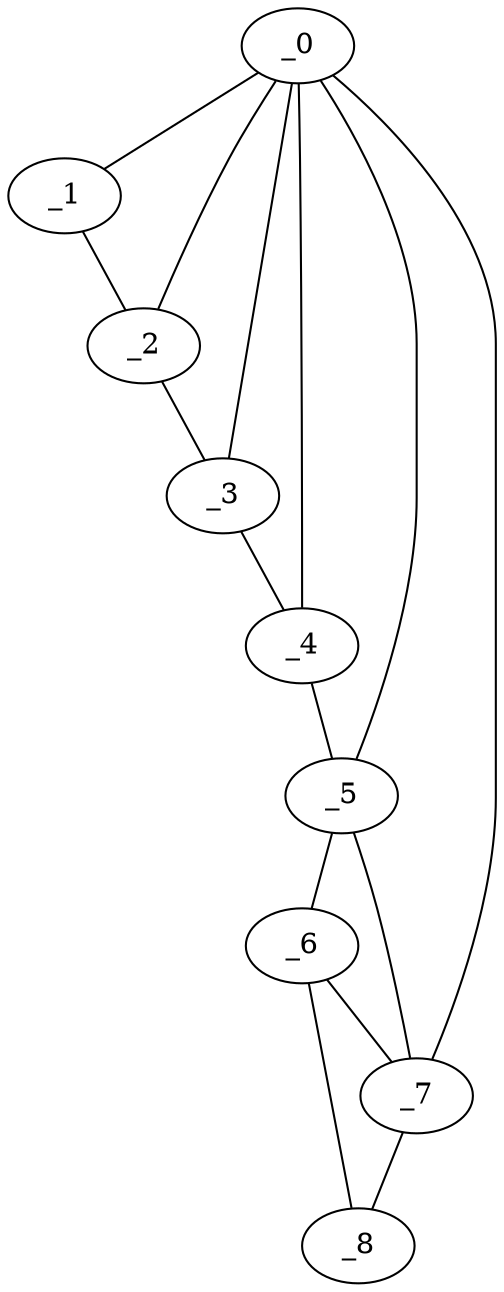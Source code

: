 graph "obj35__335.gxl" {
	_0	 [x=2,
		y=64];
	_1	 [x=3,
		y=57];
	_0 -- _1	 [valence=1];
	_2	 [x=15,
		y=50];
	_0 -- _2	 [valence=1];
	_3	 [x=20,
		y=48];
	_0 -- _3	 [valence=2];
	_4	 [x=30,
		y=45];
	_0 -- _4	 [valence=1];
	_5	 [x=40,
		y=43];
	_0 -- _5	 [valence=2];
	_7	 [x=126,
		y=65];
	_0 -- _7	 [valence=1];
	_1 -- _2	 [valence=1];
	_2 -- _3	 [valence=1];
	_3 -- _4	 [valence=1];
	_4 -- _5	 [valence=1];
	_6	 [x=117,
		y=46];
	_5 -- _6	 [valence=1];
	_5 -- _7	 [valence=2];
	_6 -- _7	 [valence=2];
	_8	 [x=127,
		y=54];
	_6 -- _8	 [valence=1];
	_7 -- _8	 [valence=1];
}
